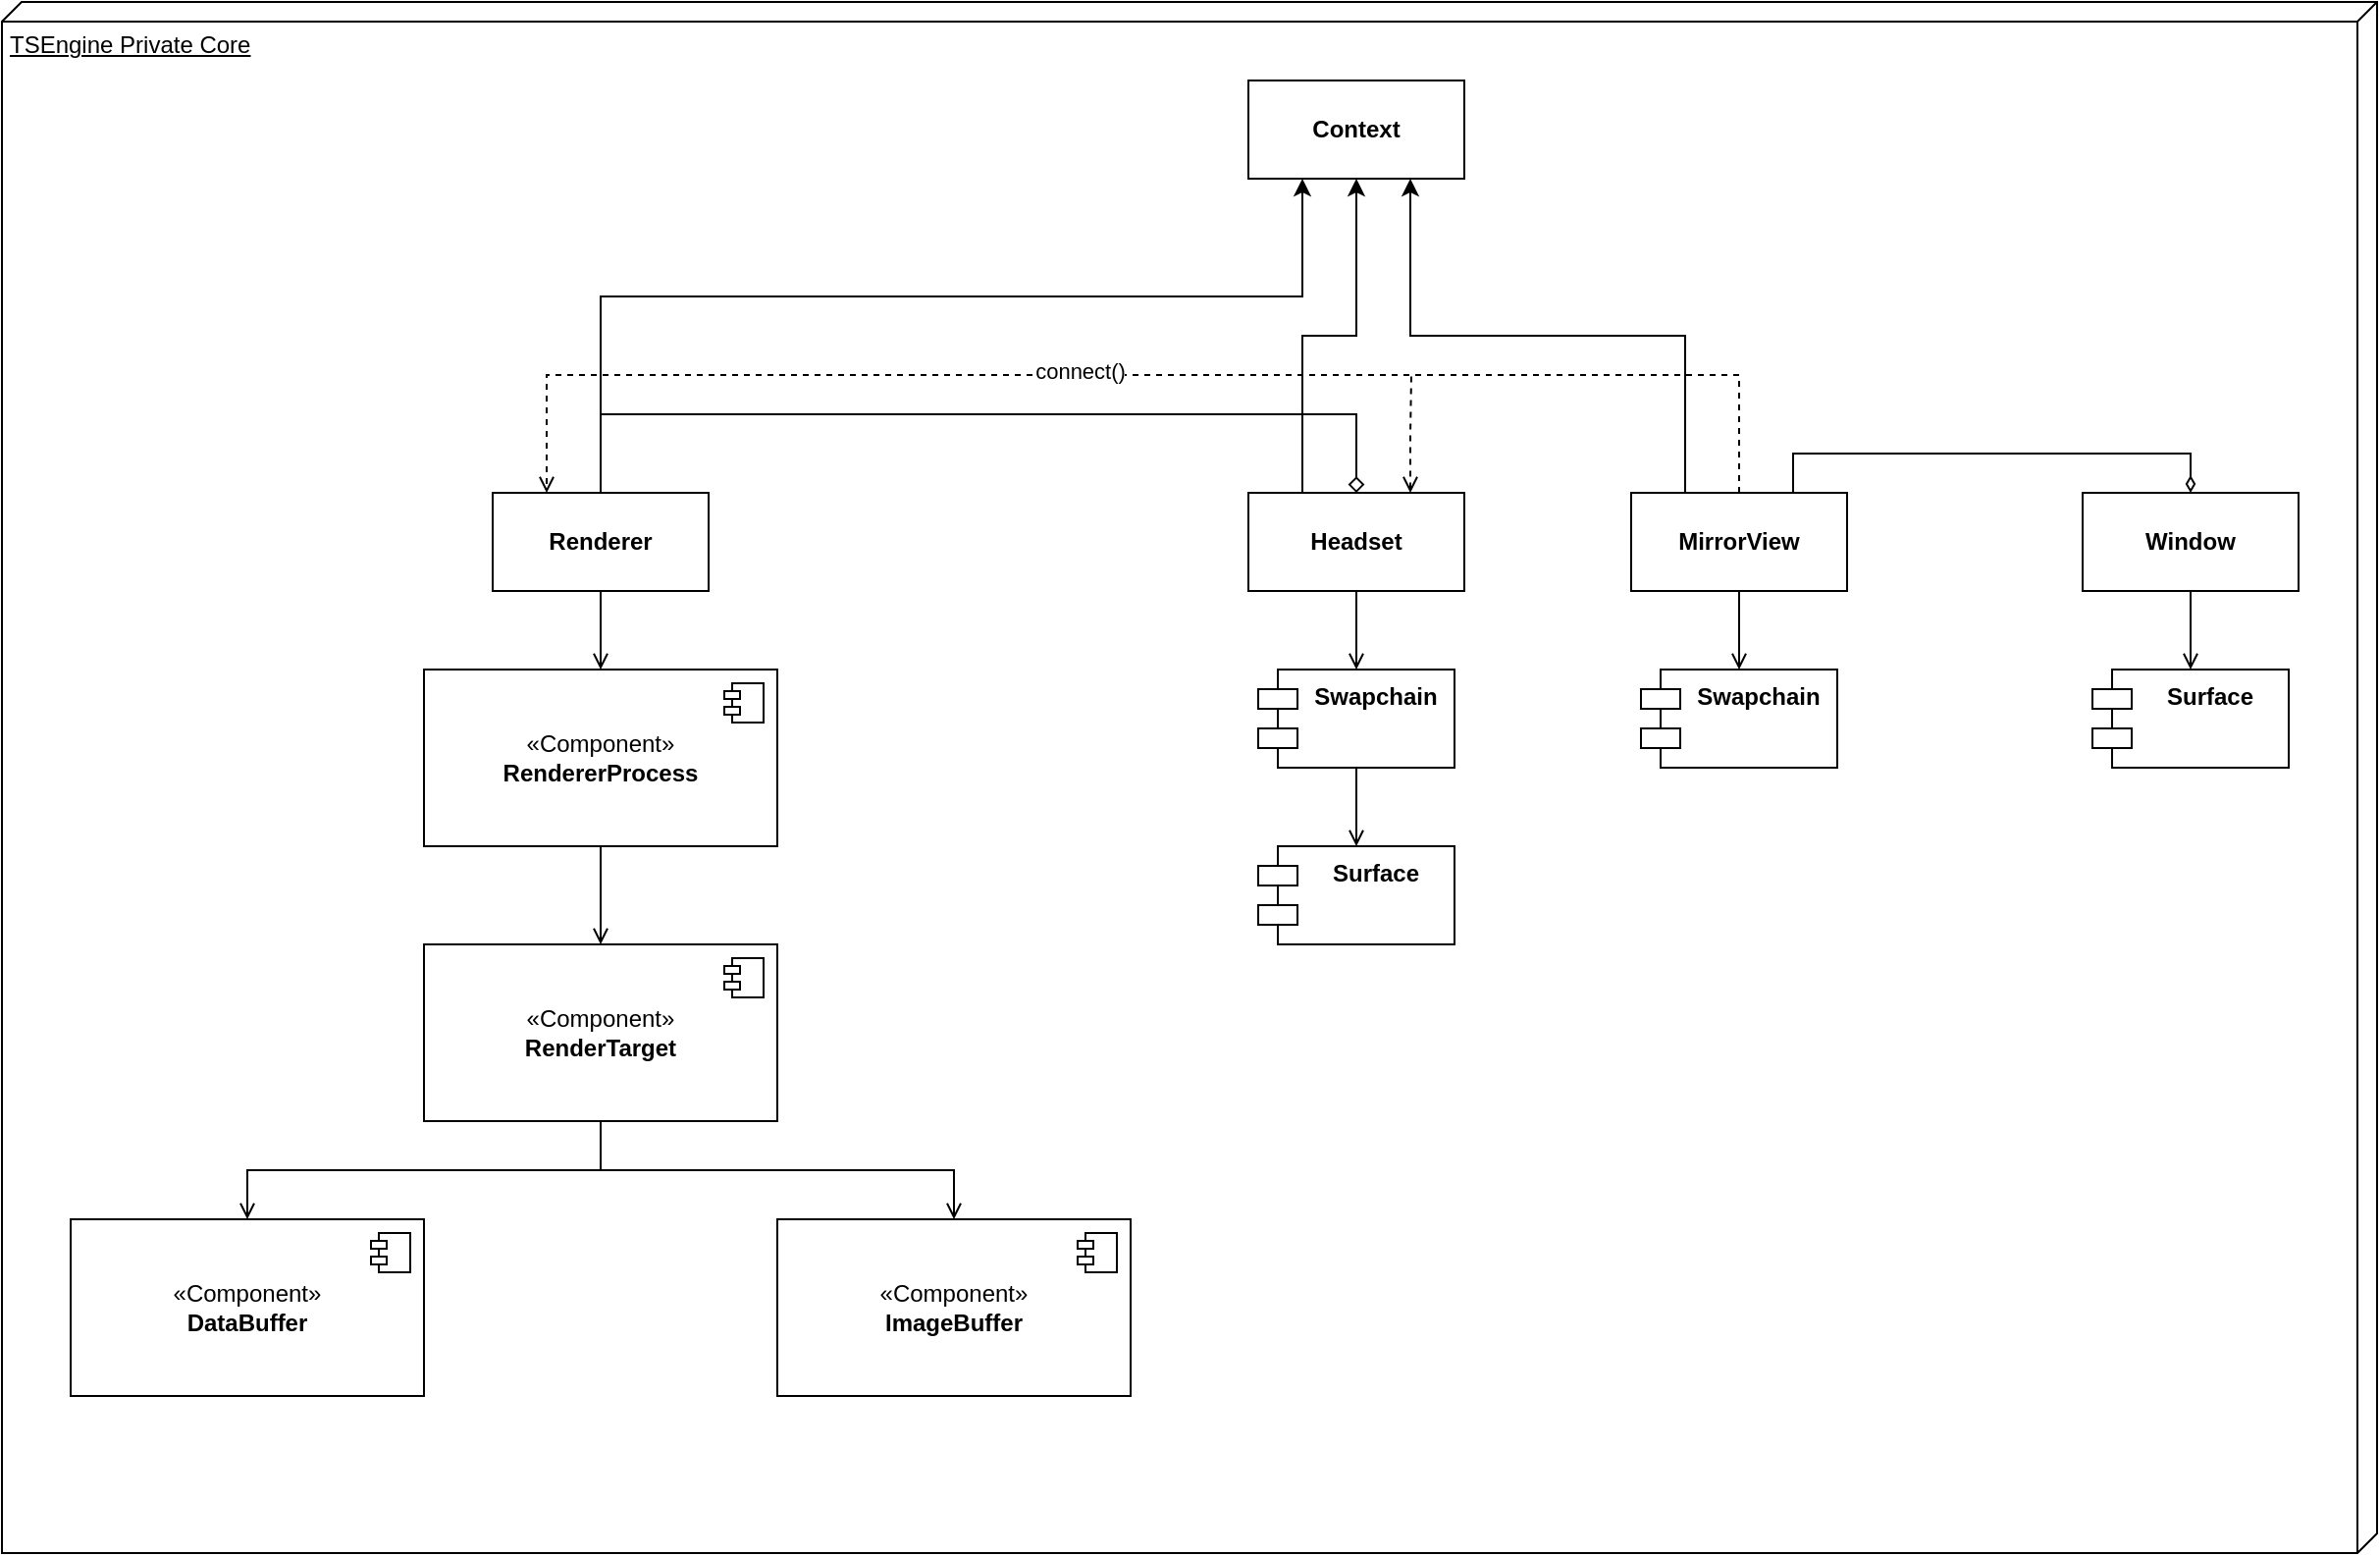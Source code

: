 <mxfile version="22.1.15" type="device">
  <diagram name="Page-1" id="u2X8MykUNrL_x2ueftgx">
    <mxGraphModel dx="2600" dy="1983" grid="1" gridSize="10" guides="1" tooltips="1" connect="1" arrows="1" fold="1" page="1" pageScale="1" pageWidth="850" pageHeight="1100" math="0" shadow="0">
      <root>
        <mxCell id="0" />
        <mxCell id="1" parent="0" />
        <mxCell id="N5DTbEP3JIyETLeJvtbg-2" value="TSEngine Private Core" style="verticalAlign=top;align=left;spacingTop=8;spacingLeft=2;spacingRight=12;shape=cube;size=10;direction=south;fontStyle=4;html=1;whiteSpace=wrap;" vertex="1" parent="1">
          <mxGeometry x="-60" y="-70" width="1210" height="790" as="geometry" />
        </mxCell>
        <mxCell id="N5DTbEP3JIyETLeJvtbg-42" style="edgeStyle=orthogonalEdgeStyle;rounded=0;orthogonalLoop=1;jettySize=auto;html=1;entryX=0.5;entryY=0;entryDx=0;entryDy=0;endArrow=diamond;endFill=0;" edge="1" parent="1" source="N5DTbEP3JIyETLeJvtbg-1" target="N5DTbEP3JIyETLeJvtbg-3">
          <mxGeometry relative="1" as="geometry">
            <Array as="points">
              <mxPoint x="245" y="140" />
              <mxPoint x="630" y="140" />
            </Array>
          </mxGeometry>
        </mxCell>
        <mxCell id="N5DTbEP3JIyETLeJvtbg-47" style="edgeStyle=orthogonalEdgeStyle;rounded=0;orthogonalLoop=1;jettySize=auto;html=1;entryX=0.25;entryY=1;entryDx=0;entryDy=0;" edge="1" parent="1" source="N5DTbEP3JIyETLeJvtbg-1" target="N5DTbEP3JIyETLeJvtbg-37">
          <mxGeometry relative="1" as="geometry">
            <Array as="points">
              <mxPoint x="245" y="80" />
              <mxPoint x="603" y="80" />
            </Array>
          </mxGeometry>
        </mxCell>
        <mxCell id="N5DTbEP3JIyETLeJvtbg-50" style="edgeStyle=orthogonalEdgeStyle;rounded=0;orthogonalLoop=1;jettySize=auto;html=1;endArrow=open;endFill=0;" edge="1" parent="1" source="N5DTbEP3JIyETLeJvtbg-1" target="N5DTbEP3JIyETLeJvtbg-4">
          <mxGeometry relative="1" as="geometry" />
        </mxCell>
        <mxCell id="N5DTbEP3JIyETLeJvtbg-1" value="Renderer" style="html=1;whiteSpace=wrap;fontStyle=1" vertex="1" parent="1">
          <mxGeometry x="190" y="180" width="110" height="50" as="geometry" />
        </mxCell>
        <mxCell id="N5DTbEP3JIyETLeJvtbg-31" style="edgeStyle=orthogonalEdgeStyle;rounded=0;orthogonalLoop=1;jettySize=auto;html=1;entryX=0.5;entryY=0;entryDx=0;entryDy=0;endArrow=open;endFill=0;" edge="1" parent="1" source="N5DTbEP3JIyETLeJvtbg-3" target="N5DTbEP3JIyETLeJvtbg-15">
          <mxGeometry relative="1" as="geometry" />
        </mxCell>
        <mxCell id="N5DTbEP3JIyETLeJvtbg-45" style="edgeStyle=orthogonalEdgeStyle;rounded=0;orthogonalLoop=1;jettySize=auto;html=1;exitX=0.75;exitY=0;exitDx=0;exitDy=0;endArrow=none;endFill=0;startArrow=open;startFill=0;dashed=1;" edge="1" parent="1" source="N5DTbEP3JIyETLeJvtbg-3">
          <mxGeometry relative="1" as="geometry">
            <mxPoint x="658" y="120" as="targetPoint" />
            <Array as="points">
              <mxPoint x="658" y="151" />
              <mxPoint x="658" y="151" />
            </Array>
          </mxGeometry>
        </mxCell>
        <mxCell id="N5DTbEP3JIyETLeJvtbg-54" style="edgeStyle=orthogonalEdgeStyle;rounded=0;orthogonalLoop=1;jettySize=auto;html=1;exitX=0.25;exitY=0;exitDx=0;exitDy=0;entryX=0.5;entryY=1;entryDx=0;entryDy=0;" edge="1" parent="1" source="N5DTbEP3JIyETLeJvtbg-3" target="N5DTbEP3JIyETLeJvtbg-37">
          <mxGeometry relative="1" as="geometry" />
        </mxCell>
        <mxCell id="N5DTbEP3JIyETLeJvtbg-3" value="Headset" style="html=1;whiteSpace=wrap;fontStyle=1" vertex="1" parent="1">
          <mxGeometry x="575" y="180" width="110" height="50" as="geometry" />
        </mxCell>
        <mxCell id="N5DTbEP3JIyETLeJvtbg-51" style="edgeStyle=orthogonalEdgeStyle;rounded=0;orthogonalLoop=1;jettySize=auto;html=1;entryX=0.5;entryY=0;entryDx=0;entryDy=0;endArrow=open;endFill=0;" edge="1" parent="1" source="N5DTbEP3JIyETLeJvtbg-4" target="N5DTbEP3JIyETLeJvtbg-6">
          <mxGeometry relative="1" as="geometry" />
        </mxCell>
        <mxCell id="N5DTbEP3JIyETLeJvtbg-4" value="«Component»&lt;br style=&quot;border-color: var(--border-color);&quot;&gt;&lt;b&gt;RendererProcess&lt;/b&gt;" style="html=1;dropTarget=0;whiteSpace=wrap;" vertex="1" parent="1">
          <mxGeometry x="155" y="270" width="180" height="90" as="geometry" />
        </mxCell>
        <mxCell id="N5DTbEP3JIyETLeJvtbg-5" value="" style="shape=module;jettyWidth=8;jettyHeight=4;" vertex="1" parent="N5DTbEP3JIyETLeJvtbg-4">
          <mxGeometry x="1" width="20" height="20" relative="1" as="geometry">
            <mxPoint x="-27" y="7" as="offset" />
          </mxGeometry>
        </mxCell>
        <mxCell id="N5DTbEP3JIyETLeJvtbg-52" style="edgeStyle=orthogonalEdgeStyle;rounded=0;orthogonalLoop=1;jettySize=auto;html=1;entryX=0.5;entryY=0;entryDx=0;entryDy=0;endArrow=open;endFill=0;" edge="1" parent="1" source="N5DTbEP3JIyETLeJvtbg-6" target="N5DTbEP3JIyETLeJvtbg-8">
          <mxGeometry relative="1" as="geometry" />
        </mxCell>
        <mxCell id="N5DTbEP3JIyETLeJvtbg-53" style="edgeStyle=orthogonalEdgeStyle;rounded=0;orthogonalLoop=1;jettySize=auto;html=1;entryX=0.5;entryY=0;entryDx=0;entryDy=0;endArrow=open;endFill=0;" edge="1" parent="1" source="N5DTbEP3JIyETLeJvtbg-6" target="N5DTbEP3JIyETLeJvtbg-10">
          <mxGeometry relative="1" as="geometry" />
        </mxCell>
        <mxCell id="N5DTbEP3JIyETLeJvtbg-6" value="«Component»&lt;br style=&quot;border-color: var(--border-color);&quot;&gt;&lt;b&gt;RenderTarget&lt;/b&gt;" style="html=1;dropTarget=0;whiteSpace=wrap;" vertex="1" parent="1">
          <mxGeometry x="155" y="410" width="180" height="90" as="geometry" />
        </mxCell>
        <mxCell id="N5DTbEP3JIyETLeJvtbg-7" value="" style="shape=module;jettyWidth=8;jettyHeight=4;" vertex="1" parent="N5DTbEP3JIyETLeJvtbg-6">
          <mxGeometry x="1" width="20" height="20" relative="1" as="geometry">
            <mxPoint x="-27" y="7" as="offset" />
          </mxGeometry>
        </mxCell>
        <mxCell id="N5DTbEP3JIyETLeJvtbg-8" value="«Component»&lt;br style=&quot;border-color: var(--border-color);&quot;&gt;&lt;b&gt;DataBuffer&lt;/b&gt;" style="html=1;dropTarget=0;whiteSpace=wrap;" vertex="1" parent="1">
          <mxGeometry x="-25" y="550" width="180" height="90" as="geometry" />
        </mxCell>
        <mxCell id="N5DTbEP3JIyETLeJvtbg-9" value="" style="shape=module;jettyWidth=8;jettyHeight=4;" vertex="1" parent="N5DTbEP3JIyETLeJvtbg-8">
          <mxGeometry x="1" width="20" height="20" relative="1" as="geometry">
            <mxPoint x="-27" y="7" as="offset" />
          </mxGeometry>
        </mxCell>
        <mxCell id="N5DTbEP3JIyETLeJvtbg-10" value="«Component»&lt;br style=&quot;border-color: var(--border-color);&quot;&gt;&lt;b&gt;ImageBuffer&lt;/b&gt;" style="html=1;dropTarget=0;whiteSpace=wrap;" vertex="1" parent="1">
          <mxGeometry x="335" y="550" width="180" height="90" as="geometry" />
        </mxCell>
        <mxCell id="N5DTbEP3JIyETLeJvtbg-11" value="" style="shape=module;jettyWidth=8;jettyHeight=4;" vertex="1" parent="N5DTbEP3JIyETLeJvtbg-10">
          <mxGeometry x="1" width="20" height="20" relative="1" as="geometry">
            <mxPoint x="-27" y="7" as="offset" />
          </mxGeometry>
        </mxCell>
        <mxCell id="N5DTbEP3JIyETLeJvtbg-25" style="edgeStyle=orthogonalEdgeStyle;rounded=0;orthogonalLoop=1;jettySize=auto;html=1;entryX=0.5;entryY=0;entryDx=0;entryDy=0;endArrow=open;endFill=0;" edge="1" parent="1" source="N5DTbEP3JIyETLeJvtbg-15" target="N5DTbEP3JIyETLeJvtbg-22">
          <mxGeometry relative="1" as="geometry" />
        </mxCell>
        <mxCell id="N5DTbEP3JIyETLeJvtbg-15" value="Swapchain" style="shape=module;align=left;spacingLeft=20;align=center;verticalAlign=top;whiteSpace=wrap;html=1;fontStyle=1" vertex="1" parent="1">
          <mxGeometry x="580" y="270" width="100" height="50" as="geometry" />
        </mxCell>
        <mxCell id="N5DTbEP3JIyETLeJvtbg-28" style="edgeStyle=orthogonalEdgeStyle;rounded=0;orthogonalLoop=1;jettySize=auto;html=1;entryX=0.5;entryY=0;entryDx=0;entryDy=0;endArrow=open;endFill=0;" edge="1" parent="1" source="N5DTbEP3JIyETLeJvtbg-16" target="N5DTbEP3JIyETLeJvtbg-17">
          <mxGeometry relative="1" as="geometry" />
        </mxCell>
        <mxCell id="N5DTbEP3JIyETLeJvtbg-38" style="edgeStyle=orthogonalEdgeStyle;rounded=0;orthogonalLoop=1;jettySize=auto;html=1;entryX=0.25;entryY=0;entryDx=0;entryDy=0;endArrow=open;endFill=0;dashed=1;" edge="1" parent="1" source="N5DTbEP3JIyETLeJvtbg-16" target="N5DTbEP3JIyETLeJvtbg-1">
          <mxGeometry relative="1" as="geometry">
            <Array as="points">
              <mxPoint x="825" y="120" />
              <mxPoint x="218" y="120" />
            </Array>
          </mxGeometry>
        </mxCell>
        <mxCell id="N5DTbEP3JIyETLeJvtbg-46" value="connect()" style="edgeLabel;html=1;align=center;verticalAlign=middle;resizable=0;points=[];" vertex="1" connectable="0" parent="N5DTbEP3JIyETLeJvtbg-38">
          <mxGeometry x="0.088" y="-2" relative="1" as="geometry">
            <mxPoint as="offset" />
          </mxGeometry>
        </mxCell>
        <mxCell id="N5DTbEP3JIyETLeJvtbg-39" style="edgeStyle=orthogonalEdgeStyle;rounded=0;orthogonalLoop=1;jettySize=auto;html=1;exitX=0.75;exitY=0;exitDx=0;exitDy=0;entryX=0.5;entryY=0;entryDx=0;entryDy=0;endArrow=diamondThin;endFill=0;" edge="1" parent="1" source="N5DTbEP3JIyETLeJvtbg-16" target="N5DTbEP3JIyETLeJvtbg-20">
          <mxGeometry relative="1" as="geometry" />
        </mxCell>
        <mxCell id="N5DTbEP3JIyETLeJvtbg-55" style="edgeStyle=orthogonalEdgeStyle;rounded=0;orthogonalLoop=1;jettySize=auto;html=1;exitX=0.25;exitY=0;exitDx=0;exitDy=0;entryX=0.75;entryY=1;entryDx=0;entryDy=0;" edge="1" parent="1" source="N5DTbEP3JIyETLeJvtbg-16" target="N5DTbEP3JIyETLeJvtbg-37">
          <mxGeometry relative="1" as="geometry" />
        </mxCell>
        <mxCell id="N5DTbEP3JIyETLeJvtbg-16" value="MirrorView" style="html=1;whiteSpace=wrap;fontStyle=1" vertex="1" parent="1">
          <mxGeometry x="770" y="180" width="110" height="50" as="geometry" />
        </mxCell>
        <mxCell id="N5DTbEP3JIyETLeJvtbg-17" value="Swapchain" style="shape=module;align=left;spacingLeft=20;align=center;verticalAlign=top;whiteSpace=wrap;html=1;fontStyle=1" vertex="1" parent="1">
          <mxGeometry x="775" y="270" width="100" height="50" as="geometry" />
        </mxCell>
        <mxCell id="N5DTbEP3JIyETLeJvtbg-27" style="edgeStyle=orthogonalEdgeStyle;rounded=0;orthogonalLoop=1;jettySize=auto;html=1;entryX=0.5;entryY=0;entryDx=0;entryDy=0;endArrow=open;endFill=0;" edge="1" parent="1" source="N5DTbEP3JIyETLeJvtbg-20" target="N5DTbEP3JIyETLeJvtbg-21">
          <mxGeometry relative="1" as="geometry" />
        </mxCell>
        <mxCell id="N5DTbEP3JIyETLeJvtbg-20" value="Window" style="html=1;whiteSpace=wrap;fontStyle=1" vertex="1" parent="1">
          <mxGeometry x="1000" y="180" width="110" height="50" as="geometry" />
        </mxCell>
        <mxCell id="N5DTbEP3JIyETLeJvtbg-21" value="Surface" style="shape=module;align=left;spacingLeft=20;align=center;verticalAlign=top;whiteSpace=wrap;html=1;fontStyle=1" vertex="1" parent="1">
          <mxGeometry x="1005" y="270" width="100" height="50" as="geometry" />
        </mxCell>
        <mxCell id="N5DTbEP3JIyETLeJvtbg-22" value="Surface" style="shape=module;align=left;spacingLeft=20;align=center;verticalAlign=top;whiteSpace=wrap;html=1;fontStyle=1" vertex="1" parent="1">
          <mxGeometry x="580" y="360" width="100" height="50" as="geometry" />
        </mxCell>
        <mxCell id="N5DTbEP3JIyETLeJvtbg-37" value="Context" style="html=1;whiteSpace=wrap;fontStyle=1" vertex="1" parent="1">
          <mxGeometry x="575" y="-30" width="110" height="50" as="geometry" />
        </mxCell>
      </root>
    </mxGraphModel>
  </diagram>
</mxfile>
